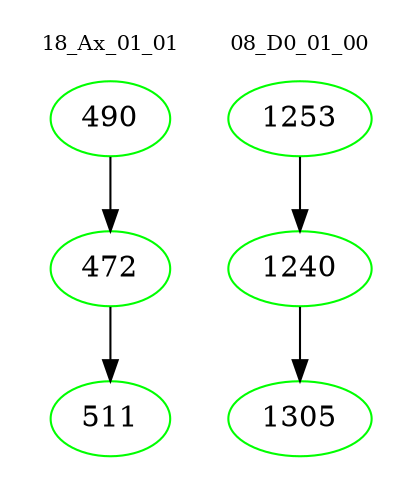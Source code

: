 digraph{
subgraph cluster_0 {
color = white
label = "18_Ax_01_01";
fontsize=10;
T0_490 [label="490", color="green"]
T0_490 -> T0_472 [color="black"]
T0_472 [label="472", color="green"]
T0_472 -> T0_511 [color="black"]
T0_511 [label="511", color="green"]
}
subgraph cluster_1 {
color = white
label = "08_D0_01_00";
fontsize=10;
T1_1253 [label="1253", color="green"]
T1_1253 -> T1_1240 [color="black"]
T1_1240 [label="1240", color="green"]
T1_1240 -> T1_1305 [color="black"]
T1_1305 [label="1305", color="green"]
}
}
